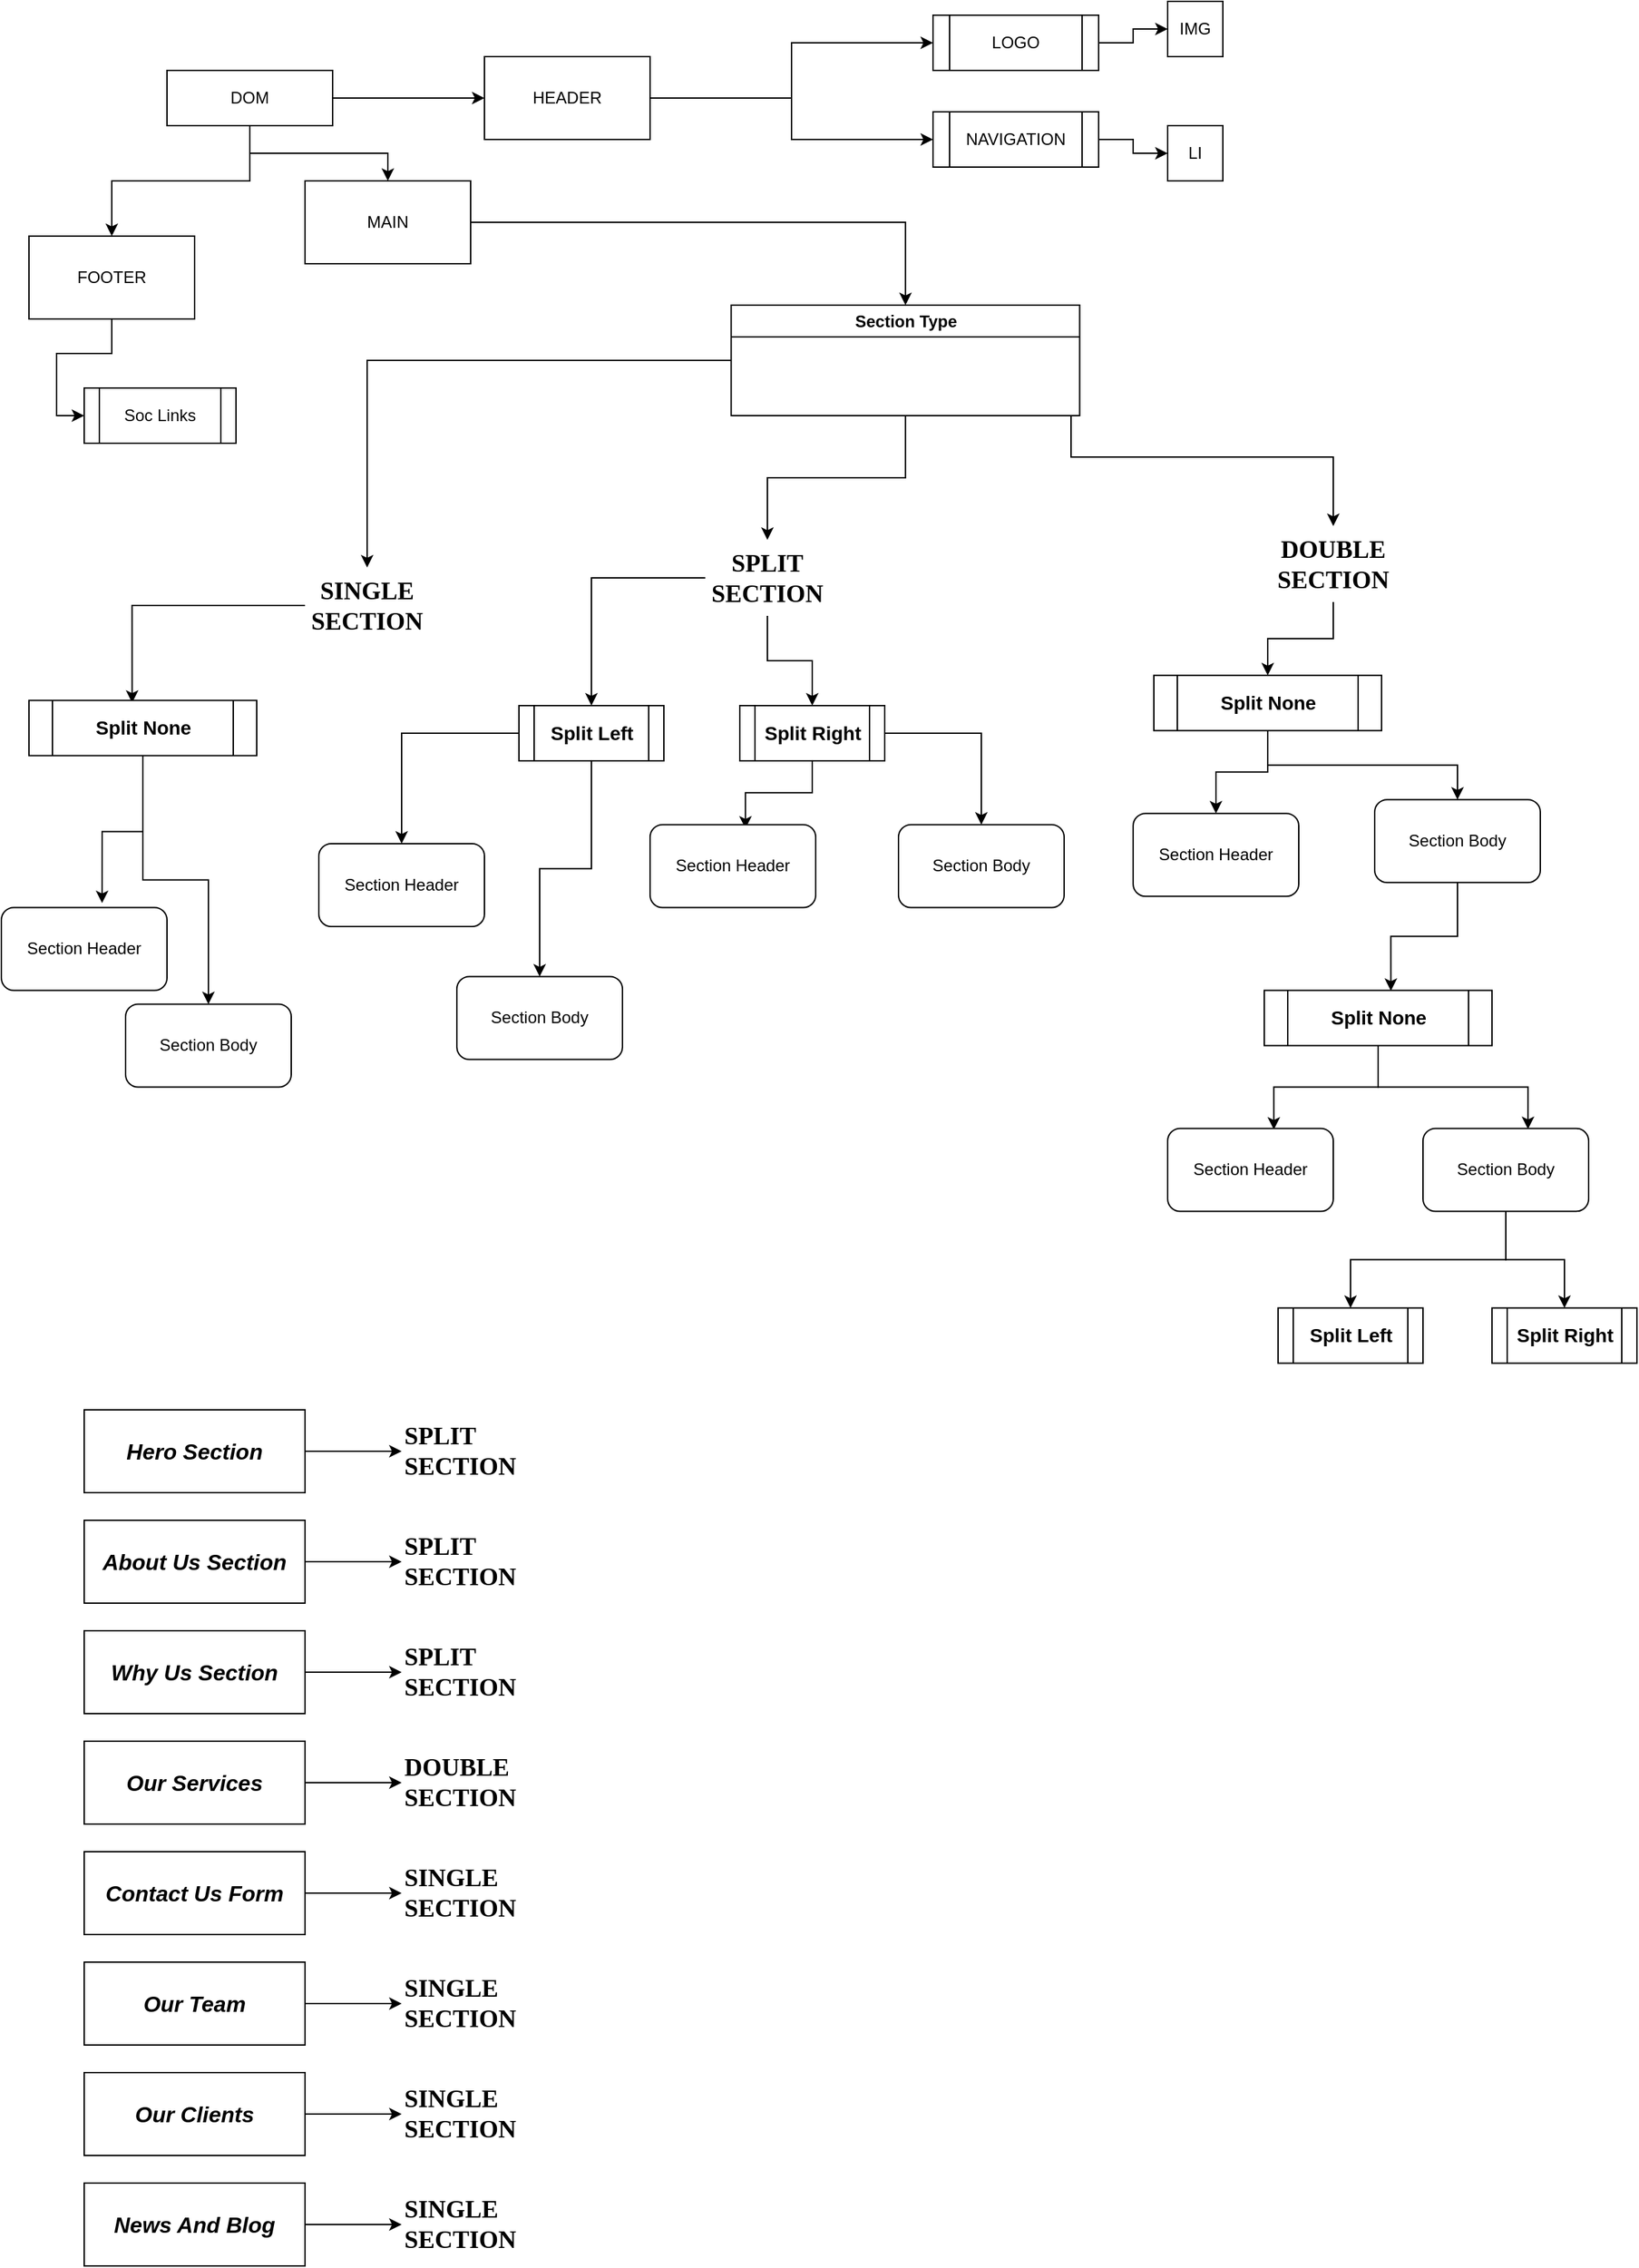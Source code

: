 <mxfile version="21.6.1" type="github">
  <diagram name="Page-1" id="3GMCaoutJsqQsDqICPwn">
    <mxGraphModel dx="4190" dy="3633" grid="1" gridSize="10" guides="1" tooltips="1" connect="1" arrows="1" fold="1" page="1" pageScale="1" pageWidth="850" pageHeight="1100" math="0" shadow="0">
      <root>
        <mxCell id="0" />
        <mxCell id="1" parent="0" />
        <mxCell id="UuIxYVkr14JvkqVsrURw-32" style="edgeStyle=orthogonalEdgeStyle;rounded=0;orthogonalLoop=1;jettySize=auto;html=1;" edge="1" parent="1" source="UuIxYVkr14JvkqVsrURw-1" target="UuIxYVkr14JvkqVsrURw-4">
          <mxGeometry relative="1" as="geometry" />
        </mxCell>
        <mxCell id="UuIxYVkr14JvkqVsrURw-33" style="edgeStyle=orthogonalEdgeStyle;rounded=0;orthogonalLoop=1;jettySize=auto;html=1;" edge="1" parent="1" source="UuIxYVkr14JvkqVsrURw-1" target="UuIxYVkr14JvkqVsrURw-3">
          <mxGeometry relative="1" as="geometry" />
        </mxCell>
        <mxCell id="UuIxYVkr14JvkqVsrURw-36" style="edgeStyle=orthogonalEdgeStyle;rounded=0;orthogonalLoop=1;jettySize=auto;html=1;" edge="1" parent="1" source="UuIxYVkr14JvkqVsrURw-1" target="UuIxYVkr14JvkqVsrURw-2">
          <mxGeometry relative="1" as="geometry" />
        </mxCell>
        <mxCell id="UuIxYVkr14JvkqVsrURw-1" value="DOM" style="rounded=0;whiteSpace=wrap;html=1;" vertex="1" parent="1">
          <mxGeometry x="-750" y="-2120" width="120" height="40" as="geometry" />
        </mxCell>
        <mxCell id="UuIxYVkr14JvkqVsrURw-37" style="edgeStyle=orthogonalEdgeStyle;rounded=0;orthogonalLoop=1;jettySize=auto;html=1;" edge="1" parent="1" source="UuIxYVkr14JvkqVsrURw-2" target="UuIxYVkr14JvkqVsrURw-9">
          <mxGeometry relative="1" as="geometry" />
        </mxCell>
        <mxCell id="UuIxYVkr14JvkqVsrURw-38" style="edgeStyle=orthogonalEdgeStyle;rounded=0;orthogonalLoop=1;jettySize=auto;html=1;" edge="1" parent="1" source="UuIxYVkr14JvkqVsrURw-2" target="UuIxYVkr14JvkqVsrURw-8">
          <mxGeometry relative="1" as="geometry" />
        </mxCell>
        <mxCell id="UuIxYVkr14JvkqVsrURw-2" value="HEADER" style="rounded=0;whiteSpace=wrap;html=1;" vertex="1" parent="1">
          <mxGeometry x="-520" y="-2130" width="120" height="60" as="geometry" />
        </mxCell>
        <mxCell id="UuIxYVkr14JvkqVsrURw-56" style="edgeStyle=orthogonalEdgeStyle;rounded=0;orthogonalLoop=1;jettySize=auto;html=1;entryX=0;entryY=0.5;entryDx=0;entryDy=0;" edge="1" parent="1" source="UuIxYVkr14JvkqVsrURw-3" target="UuIxYVkr14JvkqVsrURw-57">
          <mxGeometry relative="1" as="geometry">
            <mxPoint x="-830" y="-1880" as="targetPoint" />
          </mxGeometry>
        </mxCell>
        <mxCell id="UuIxYVkr14JvkqVsrURw-3" value="FOOTER" style="rounded=0;whiteSpace=wrap;html=1;" vertex="1" parent="1">
          <mxGeometry x="-850" y="-2000" width="120" height="60" as="geometry" />
        </mxCell>
        <mxCell id="UuIxYVkr14JvkqVsrURw-20" style="edgeStyle=orthogonalEdgeStyle;rounded=0;orthogonalLoop=1;jettySize=auto;html=1;" edge="1" parent="1" source="UuIxYVkr14JvkqVsrURw-4" target="UuIxYVkr14JvkqVsrURw-26">
          <mxGeometry relative="1" as="geometry">
            <mxPoint x="-460" y="-1900" as="targetPoint" />
          </mxGeometry>
        </mxCell>
        <mxCell id="UuIxYVkr14JvkqVsrURw-4" value="MAIN" style="rounded=0;whiteSpace=wrap;html=1;" vertex="1" parent="1">
          <mxGeometry x="-650" y="-2040" width="120" height="60" as="geometry" />
        </mxCell>
        <mxCell id="UuIxYVkr14JvkqVsrURw-40" style="edgeStyle=orthogonalEdgeStyle;rounded=0;orthogonalLoop=1;jettySize=auto;html=1;" edge="1" parent="1" source="UuIxYVkr14JvkqVsrURw-8" target="UuIxYVkr14JvkqVsrURw-12">
          <mxGeometry relative="1" as="geometry" />
        </mxCell>
        <mxCell id="UuIxYVkr14JvkqVsrURw-8" value="NAVIGATION" style="shape=process;whiteSpace=wrap;html=1;backgroundOutline=1;" vertex="1" parent="1">
          <mxGeometry x="-195" y="-2090" width="120" height="40" as="geometry" />
        </mxCell>
        <mxCell id="UuIxYVkr14JvkqVsrURw-39" style="edgeStyle=orthogonalEdgeStyle;rounded=0;orthogonalLoop=1;jettySize=auto;html=1;" edge="1" parent="1" source="UuIxYVkr14JvkqVsrURw-9" target="UuIxYVkr14JvkqVsrURw-17">
          <mxGeometry relative="1" as="geometry" />
        </mxCell>
        <mxCell id="UuIxYVkr14JvkqVsrURw-9" value="LOGO" style="shape=process;whiteSpace=wrap;html=1;backgroundOutline=1;" vertex="1" parent="1">
          <mxGeometry x="-195" y="-2160" width="120" height="40" as="geometry" />
        </mxCell>
        <mxCell id="UuIxYVkr14JvkqVsrURw-12" value="LI" style="whiteSpace=wrap;html=1;aspect=fixed;" vertex="1" parent="1">
          <mxGeometry x="-25" y="-2080" width="40" height="40" as="geometry" />
        </mxCell>
        <mxCell id="UuIxYVkr14JvkqVsrURw-17" value="IMG" style="whiteSpace=wrap;html=1;aspect=fixed;" vertex="1" parent="1">
          <mxGeometry x="-25" y="-2170" width="40" height="40" as="geometry" />
        </mxCell>
        <mxCell id="UuIxYVkr14JvkqVsrURw-23" value="Section Header" style="rounded=1;whiteSpace=wrap;html=1;" vertex="1" parent="1">
          <mxGeometry x="-50" y="-1581.88" width="120" height="60" as="geometry" />
        </mxCell>
        <mxCell id="UuIxYVkr14JvkqVsrURw-132" style="edgeStyle=orthogonalEdgeStyle;rounded=0;orthogonalLoop=1;jettySize=auto;html=1;entryX=0.556;entryY=0.009;entryDx=0;entryDy=0;entryPerimeter=0;" edge="1" parent="1" source="UuIxYVkr14JvkqVsrURw-24" target="UuIxYVkr14JvkqVsrURw-131">
          <mxGeometry relative="1" as="geometry" />
        </mxCell>
        <mxCell id="UuIxYVkr14JvkqVsrURw-24" value="Section Body" style="rounded=1;whiteSpace=wrap;html=1;glass=0;" vertex="1" parent="1">
          <mxGeometry x="125" y="-1591.88" width="120" height="60" as="geometry" />
        </mxCell>
        <mxCell id="UuIxYVkr14JvkqVsrURw-30" style="edgeStyle=orthogonalEdgeStyle;rounded=0;orthogonalLoop=1;jettySize=auto;html=1;" edge="1" parent="1" source="UuIxYVkr14JvkqVsrURw-26" target="UuIxYVkr14JvkqVsrURw-28">
          <mxGeometry relative="1" as="geometry" />
        </mxCell>
        <mxCell id="UuIxYVkr14JvkqVsrURw-31" style="edgeStyle=orthogonalEdgeStyle;rounded=0;orthogonalLoop=1;jettySize=auto;html=1;" edge="1" parent="1" source="UuIxYVkr14JvkqVsrURw-26" target="UuIxYVkr14JvkqVsrURw-27">
          <mxGeometry relative="1" as="geometry" />
        </mxCell>
        <mxCell id="UuIxYVkr14JvkqVsrURw-42" style="edgeStyle=orthogonalEdgeStyle;rounded=0;orthogonalLoop=1;jettySize=auto;html=1;entryX=0.5;entryY=0;entryDx=0;entryDy=0;" edge="1" parent="1" source="UuIxYVkr14JvkqVsrURw-26" target="UuIxYVkr14JvkqVsrURw-41">
          <mxGeometry relative="1" as="geometry">
            <Array as="points">
              <mxPoint x="-95" y="-1840" />
            </Array>
          </mxGeometry>
        </mxCell>
        <mxCell id="UuIxYVkr14JvkqVsrURw-26" value="Section Type" style="swimlane;whiteSpace=wrap;html=1;" vertex="1" parent="1">
          <mxGeometry x="-341.25" y="-1950" width="252.5" height="80" as="geometry" />
        </mxCell>
        <mxCell id="UuIxYVkr14JvkqVsrURw-120" style="edgeStyle=orthogonalEdgeStyle;rounded=0;orthogonalLoop=1;jettySize=auto;html=1;entryX=0.5;entryY=0;entryDx=0;entryDy=0;" edge="1" parent="1" source="UuIxYVkr14JvkqVsrURw-27" target="UuIxYVkr14JvkqVsrURw-68">
          <mxGeometry relative="1" as="geometry" />
        </mxCell>
        <mxCell id="UuIxYVkr14JvkqVsrURw-121" style="edgeStyle=orthogonalEdgeStyle;rounded=0;orthogonalLoop=1;jettySize=auto;html=1;" edge="1" parent="1" source="UuIxYVkr14JvkqVsrURw-27" target="UuIxYVkr14JvkqVsrURw-69">
          <mxGeometry relative="1" as="geometry" />
        </mxCell>
        <mxCell id="UuIxYVkr14JvkqVsrURw-27" value="&lt;font style=&quot;font-size: 18px;&quot; face=&quot;Lucida Console&quot;&gt;&lt;b&gt;SPLIT&lt;br&gt;SECTION&lt;/b&gt;&lt;/font&gt;" style="text;html=1;strokeColor=none;fillColor=none;align=center;verticalAlign=middle;whiteSpace=wrap;rounded=0;" vertex="1" parent="1">
          <mxGeometry x="-360" y="-1780" width="90" height="55" as="geometry" />
        </mxCell>
        <mxCell id="UuIxYVkr14JvkqVsrURw-122" style="edgeStyle=orthogonalEdgeStyle;rounded=0;orthogonalLoop=1;jettySize=auto;html=1;entryX=0.453;entryY=0.044;entryDx=0;entryDy=0;entryPerimeter=0;" edge="1" parent="1" source="UuIxYVkr14JvkqVsrURw-28" target="UuIxYVkr14JvkqVsrURw-67">
          <mxGeometry relative="1" as="geometry" />
        </mxCell>
        <mxCell id="UuIxYVkr14JvkqVsrURw-28" value="&lt;font style=&quot;font-size: 18px;&quot; face=&quot;Lucida Console&quot;&gt;&lt;b&gt;SINGLE&lt;br&gt;SECTION&lt;/b&gt;&lt;/font&gt;" style="text;html=1;strokeColor=none;fillColor=none;align=center;verticalAlign=middle;whiteSpace=wrap;rounded=0;glass=0;" vertex="1" parent="1">
          <mxGeometry x="-650" y="-1760" width="90" height="55" as="geometry" />
        </mxCell>
        <mxCell id="UuIxYVkr14JvkqVsrURw-126" style="edgeStyle=orthogonalEdgeStyle;rounded=0;orthogonalLoop=1;jettySize=auto;html=1;entryX=0.5;entryY=0;entryDx=0;entryDy=0;" edge="1" parent="1" source="UuIxYVkr14JvkqVsrURw-41" target="UuIxYVkr14JvkqVsrURw-71">
          <mxGeometry relative="1" as="geometry" />
        </mxCell>
        <mxCell id="UuIxYVkr14JvkqVsrURw-41" value="&lt;font style=&quot;font-size: 18px;&quot; face=&quot;Lucida Console&quot;&gt;&lt;b&gt;DOUBLE&lt;br&gt;SECTION&lt;/b&gt;&lt;/font&gt;" style="text;html=1;strokeColor=none;fillColor=none;align=center;verticalAlign=middle;whiteSpace=wrap;rounded=0;" vertex="1" parent="1">
          <mxGeometry x="50" y="-1790" width="90" height="55" as="geometry" />
        </mxCell>
        <mxCell id="UuIxYVkr14JvkqVsrURw-45" value="Section Body" style="rounded=1;whiteSpace=wrap;html=1;" vertex="1" parent="1">
          <mxGeometry x="-780" y="-1443.76" width="120" height="60" as="geometry" />
        </mxCell>
        <mxCell id="UuIxYVkr14JvkqVsrURw-46" value="Section Header" style="rounded=1;whiteSpace=wrap;html=1;" vertex="1" parent="1">
          <mxGeometry x="-870" y="-1513.76" width="120" height="60" as="geometry" />
        </mxCell>
        <mxCell id="UuIxYVkr14JvkqVsrURw-49" value="Section Body" style="rounded=1;whiteSpace=wrap;html=1;" vertex="1" parent="1">
          <mxGeometry x="-540" y="-1463.76" width="120" height="60" as="geometry" />
        </mxCell>
        <mxCell id="UuIxYVkr14JvkqVsrURw-50" value="Section Header" style="rounded=1;whiteSpace=wrap;html=1;" vertex="1" parent="1">
          <mxGeometry x="-640" y="-1560" width="120" height="60" as="geometry" />
        </mxCell>
        <mxCell id="UuIxYVkr14JvkqVsrURw-57" value="Soc Links" style="shape=process;whiteSpace=wrap;html=1;backgroundOutline=1;" vertex="1" parent="1">
          <mxGeometry x="-810" y="-1890" width="110" height="40" as="geometry" />
        </mxCell>
        <mxCell id="UuIxYVkr14JvkqVsrURw-110" style="edgeStyle=orthogonalEdgeStyle;rounded=0;orthogonalLoop=1;jettySize=auto;html=1;entryX=0.608;entryY=-0.053;entryDx=0;entryDy=0;entryPerimeter=0;" edge="1" parent="1" source="UuIxYVkr14JvkqVsrURw-67" target="UuIxYVkr14JvkqVsrURw-46">
          <mxGeometry relative="1" as="geometry" />
        </mxCell>
        <mxCell id="UuIxYVkr14JvkqVsrURw-111" style="edgeStyle=orthogonalEdgeStyle;rounded=0;orthogonalLoop=1;jettySize=auto;html=1;" edge="1" parent="1" source="UuIxYVkr14JvkqVsrURw-67" target="UuIxYVkr14JvkqVsrURw-45">
          <mxGeometry relative="1" as="geometry" />
        </mxCell>
        <mxCell id="UuIxYVkr14JvkqVsrURw-67" value="&lt;b style=&quot;border-color: var(--border-color);&quot;&gt;&lt;font style=&quot;font-size: 14px;&quot;&gt;Split None&lt;/font&gt;&lt;/b&gt;" style="shape=process;whiteSpace=wrap;html=1;backgroundOutline=1;" vertex="1" parent="1">
          <mxGeometry x="-850" y="-1663.76" width="165" height="40" as="geometry" />
        </mxCell>
        <mxCell id="UuIxYVkr14JvkqVsrURw-112" style="edgeStyle=orthogonalEdgeStyle;rounded=0;orthogonalLoop=1;jettySize=auto;html=1;" edge="1" parent="1" source="UuIxYVkr14JvkqVsrURw-68" target="UuIxYVkr14JvkqVsrURw-50">
          <mxGeometry relative="1" as="geometry" />
        </mxCell>
        <mxCell id="UuIxYVkr14JvkqVsrURw-113" style="edgeStyle=orthogonalEdgeStyle;rounded=0;orthogonalLoop=1;jettySize=auto;html=1;" edge="1" parent="1" source="UuIxYVkr14JvkqVsrURw-68" target="UuIxYVkr14JvkqVsrURw-49">
          <mxGeometry relative="1" as="geometry" />
        </mxCell>
        <mxCell id="UuIxYVkr14JvkqVsrURw-68" value="&lt;b style=&quot;border-color: var(--border-color);&quot;&gt;&lt;font style=&quot;font-size: 14px;&quot;&gt;Split Left&lt;/font&gt;&lt;/b&gt;" style="shape=process;whiteSpace=wrap;html=1;backgroundOutline=1;" vertex="1" parent="1">
          <mxGeometry x="-495" y="-1660" width="105" height="40" as="geometry" />
        </mxCell>
        <mxCell id="UuIxYVkr14JvkqVsrURw-119" style="edgeStyle=orthogonalEdgeStyle;rounded=0;orthogonalLoop=1;jettySize=auto;html=1;" edge="1" parent="1" source="UuIxYVkr14JvkqVsrURw-69" target="UuIxYVkr14JvkqVsrURw-118">
          <mxGeometry relative="1" as="geometry" />
        </mxCell>
        <mxCell id="UuIxYVkr14JvkqVsrURw-123" style="edgeStyle=orthogonalEdgeStyle;rounded=0;orthogonalLoop=1;jettySize=auto;html=1;entryX=0.576;entryY=0.047;entryDx=0;entryDy=0;entryPerimeter=0;" edge="1" parent="1" source="UuIxYVkr14JvkqVsrURw-69" target="UuIxYVkr14JvkqVsrURw-116">
          <mxGeometry relative="1" as="geometry" />
        </mxCell>
        <mxCell id="UuIxYVkr14JvkqVsrURw-69" value="&lt;b style=&quot;border-color: var(--border-color);&quot;&gt;&lt;font style=&quot;font-size: 14px;&quot;&gt;Split Right&lt;/font&gt;&lt;/b&gt;" style="shape=process;whiteSpace=wrap;html=1;backgroundOutline=1;" vertex="1" parent="1">
          <mxGeometry x="-335" y="-1660" width="105" height="40" as="geometry" />
        </mxCell>
        <mxCell id="UuIxYVkr14JvkqVsrURw-127" style="edgeStyle=orthogonalEdgeStyle;rounded=0;orthogonalLoop=1;jettySize=auto;html=1;entryX=0.5;entryY=0;entryDx=0;entryDy=0;" edge="1" parent="1" source="UuIxYVkr14JvkqVsrURw-71" target="UuIxYVkr14JvkqVsrURw-24">
          <mxGeometry relative="1" as="geometry" />
        </mxCell>
        <mxCell id="UuIxYVkr14JvkqVsrURw-128" style="edgeStyle=orthogonalEdgeStyle;rounded=0;orthogonalLoop=1;jettySize=auto;html=1;" edge="1" parent="1" source="UuIxYVkr14JvkqVsrURw-71" target="UuIxYVkr14JvkqVsrURw-23">
          <mxGeometry relative="1" as="geometry" />
        </mxCell>
        <mxCell id="UuIxYVkr14JvkqVsrURw-71" value="&lt;b style=&quot;border-color: var(--border-color);&quot;&gt;&lt;font style=&quot;font-size: 14px;&quot;&gt;Split None&lt;/font&gt;&lt;/b&gt;" style="shape=process;whiteSpace=wrap;html=1;backgroundOutline=1;" vertex="1" parent="1">
          <mxGeometry x="-35" y="-1681.88" width="165" height="40" as="geometry" />
        </mxCell>
        <mxCell id="UuIxYVkr14JvkqVsrURw-72" value="&lt;b style=&quot;border-color: var(--border-color);&quot;&gt;&lt;font style=&quot;font-size: 14px;&quot;&gt;Split Left&lt;/font&gt;&lt;/b&gt;" style="shape=process;whiteSpace=wrap;html=1;backgroundOutline=1;" vertex="1" parent="1">
          <mxGeometry x="55" y="-1223.76" width="105" height="40" as="geometry" />
        </mxCell>
        <mxCell id="UuIxYVkr14JvkqVsrURw-73" value="&lt;b style=&quot;border-color: var(--border-color);&quot;&gt;&lt;font style=&quot;font-size: 14px;&quot;&gt;Split Right&lt;/font&gt;&lt;/b&gt;" style="shape=process;whiteSpace=wrap;html=1;backgroundOutline=1;" vertex="1" parent="1">
          <mxGeometry x="210" y="-1223.76" width="105" height="40" as="geometry" />
        </mxCell>
        <mxCell id="UuIxYVkr14JvkqVsrURw-100" style="edgeStyle=orthogonalEdgeStyle;rounded=0;orthogonalLoop=1;jettySize=auto;html=1;" edge="1" parent="1" source="UuIxYVkr14JvkqVsrURw-81" target="UuIxYVkr14JvkqVsrURw-91">
          <mxGeometry relative="1" as="geometry" />
        </mxCell>
        <mxCell id="UuIxYVkr14JvkqVsrURw-81" value="Why Us Section" style="whiteSpace=wrap;align=center;html=1;fontStyle=3;fontSize=16;" vertex="1" parent="1">
          <mxGeometry x="-810" y="-990" width="160" height="60" as="geometry" />
        </mxCell>
        <mxCell id="UuIxYVkr14JvkqVsrURw-105" style="edgeStyle=orthogonalEdgeStyle;rounded=0;orthogonalLoop=1;jettySize=auto;html=1;" edge="1" parent="1" source="UuIxYVkr14JvkqVsrURw-82" target="UuIxYVkr14JvkqVsrURw-97">
          <mxGeometry relative="1" as="geometry" />
        </mxCell>
        <mxCell id="UuIxYVkr14JvkqVsrURw-82" value="News And Blog" style="whiteSpace=wrap;align=center;html=1;fontStyle=3;fontSize=16;" vertex="1" parent="1">
          <mxGeometry x="-810" y="-590" width="160" height="60" as="geometry" />
        </mxCell>
        <mxCell id="UuIxYVkr14JvkqVsrURw-104" style="edgeStyle=orthogonalEdgeStyle;rounded=0;orthogonalLoop=1;jettySize=auto;html=1;" edge="1" parent="1" source="UuIxYVkr14JvkqVsrURw-83" target="UuIxYVkr14JvkqVsrURw-96">
          <mxGeometry relative="1" as="geometry" />
        </mxCell>
        <mxCell id="UuIxYVkr14JvkqVsrURw-83" value="Our Clients" style="whiteSpace=wrap;align=center;html=1;fontStyle=3;fontSize=16;" vertex="1" parent="1">
          <mxGeometry x="-810" y="-670" width="160" height="60" as="geometry" />
        </mxCell>
        <mxCell id="UuIxYVkr14JvkqVsrURw-103" style="edgeStyle=orthogonalEdgeStyle;rounded=0;orthogonalLoop=1;jettySize=auto;html=1;" edge="1" parent="1" source="UuIxYVkr14JvkqVsrURw-84" target="UuIxYVkr14JvkqVsrURw-95">
          <mxGeometry relative="1" as="geometry" />
        </mxCell>
        <mxCell id="UuIxYVkr14JvkqVsrURw-84" value="Our Team" style="whiteSpace=wrap;align=center;html=1;fontStyle=3;fontSize=16;" vertex="1" parent="1">
          <mxGeometry x="-810" y="-750" width="160" height="60" as="geometry" />
        </mxCell>
        <mxCell id="UuIxYVkr14JvkqVsrURw-102" style="edgeStyle=orthogonalEdgeStyle;rounded=0;orthogonalLoop=1;jettySize=auto;html=1;" edge="1" parent="1" source="UuIxYVkr14JvkqVsrURw-85" target="UuIxYVkr14JvkqVsrURw-94">
          <mxGeometry relative="1" as="geometry" />
        </mxCell>
        <mxCell id="UuIxYVkr14JvkqVsrURw-85" value="Contact Us Form" style="whiteSpace=wrap;align=center;html=1;fontStyle=3;fontSize=16;" vertex="1" parent="1">
          <mxGeometry x="-810" y="-830" width="160" height="60" as="geometry" />
        </mxCell>
        <mxCell id="UuIxYVkr14JvkqVsrURw-99" style="edgeStyle=orthogonalEdgeStyle;rounded=0;orthogonalLoop=1;jettySize=auto;html=1;" edge="1" parent="1" source="UuIxYVkr14JvkqVsrURw-86" target="UuIxYVkr14JvkqVsrURw-92">
          <mxGeometry relative="1" as="geometry" />
        </mxCell>
        <mxCell id="UuIxYVkr14JvkqVsrURw-86" value="About Us Section" style="whiteSpace=wrap;align=center;html=1;fontStyle=3;fontSize=16;" vertex="1" parent="1">
          <mxGeometry x="-810" y="-1070" width="160" height="60" as="geometry" />
        </mxCell>
        <mxCell id="UuIxYVkr14JvkqVsrURw-98" style="edgeStyle=orthogonalEdgeStyle;rounded=0;orthogonalLoop=1;jettySize=auto;html=1;entryX=0;entryY=0.5;entryDx=0;entryDy=0;" edge="1" parent="1" source="UuIxYVkr14JvkqVsrURw-87" target="UuIxYVkr14JvkqVsrURw-90">
          <mxGeometry relative="1" as="geometry" />
        </mxCell>
        <mxCell id="UuIxYVkr14JvkqVsrURw-87" value="Hero Section" style="align=center;whiteSpace=wrap;fontStyle=3;fontSize=16;" vertex="1" parent="1">
          <mxGeometry x="-810" y="-1150" width="160" height="60" as="geometry" />
        </mxCell>
        <mxCell id="UuIxYVkr14JvkqVsrURw-101" style="edgeStyle=orthogonalEdgeStyle;rounded=0;orthogonalLoop=1;jettySize=auto;html=1;entryX=0;entryY=0.5;entryDx=0;entryDy=0;" edge="1" parent="1" source="UuIxYVkr14JvkqVsrURw-88" target="UuIxYVkr14JvkqVsrURw-93">
          <mxGeometry relative="1" as="geometry" />
        </mxCell>
        <mxCell id="UuIxYVkr14JvkqVsrURw-88" value="Our Services" style="whiteSpace=wrap;align=center;html=1;fontStyle=3;fontSize=16;" vertex="1" parent="1">
          <mxGeometry x="-810" y="-910" width="160" height="60" as="geometry" />
        </mxCell>
        <mxCell id="UuIxYVkr14JvkqVsrURw-90" value="&lt;font style=&quot;font-size: 18px;&quot; face=&quot;Lucida Console&quot;&gt;&lt;b&gt;SPLIT&lt;br&gt;SECTION&lt;/b&gt;&lt;/font&gt;" style="text;html=1;strokeColor=none;fillColor=none;align=left;verticalAlign=middle;whiteSpace=wrap;rounded=0;" vertex="1" parent="1">
          <mxGeometry x="-580" y="-1150" width="120" height="60" as="geometry" />
        </mxCell>
        <mxCell id="UuIxYVkr14JvkqVsrURw-91" value="&lt;font style=&quot;font-size: 18px;&quot; face=&quot;Lucida Console&quot;&gt;&lt;b&gt;SPLIT&lt;br&gt;SECTION&lt;/b&gt;&lt;/font&gt;" style="text;html=1;strokeColor=none;fillColor=none;align=left;verticalAlign=middle;whiteSpace=wrap;rounded=0;" vertex="1" parent="1">
          <mxGeometry x="-580" y="-990" width="120" height="60" as="geometry" />
        </mxCell>
        <mxCell id="UuIxYVkr14JvkqVsrURw-92" value="&lt;font style=&quot;font-size: 18px;&quot; face=&quot;Lucida Console&quot;&gt;&lt;b&gt;SPLIT&lt;br&gt;SECTION&lt;/b&gt;&lt;/font&gt;" style="text;html=1;strokeColor=none;fillColor=none;align=left;verticalAlign=middle;whiteSpace=wrap;rounded=0;" vertex="1" parent="1">
          <mxGeometry x="-580" y="-1070" width="120" height="60" as="geometry" />
        </mxCell>
        <mxCell id="UuIxYVkr14JvkqVsrURw-93" value="&lt;font style=&quot;font-size: 18px;&quot; face=&quot;Lucida Console&quot;&gt;&lt;b&gt;DOUBLE&lt;br&gt;SECTION&lt;/b&gt;&lt;/font&gt;" style="text;html=1;strokeColor=none;fillColor=none;align=left;verticalAlign=middle;whiteSpace=wrap;rounded=0;" vertex="1" parent="1">
          <mxGeometry x="-580" y="-910" width="120" height="60" as="geometry" />
        </mxCell>
        <mxCell id="UuIxYVkr14JvkqVsrURw-94" value="&lt;font style=&quot;font-size: 18px;&quot; face=&quot;Lucida Console&quot;&gt;&lt;b&gt;SINGLE&lt;br&gt;SECTION&lt;/b&gt;&lt;/font&gt;" style="text;html=1;strokeColor=none;fillColor=none;align=left;verticalAlign=middle;whiteSpace=wrap;rounded=0;" vertex="1" parent="1">
          <mxGeometry x="-580" y="-830" width="120" height="60" as="geometry" />
        </mxCell>
        <mxCell id="UuIxYVkr14JvkqVsrURw-95" value="&lt;font style=&quot;font-size: 18px;&quot; face=&quot;Lucida Console&quot;&gt;&lt;b&gt;SINGLE&lt;br&gt;SECTION&lt;/b&gt;&lt;/font&gt;" style="text;html=1;strokeColor=none;fillColor=none;align=left;verticalAlign=middle;whiteSpace=wrap;rounded=0;" vertex="1" parent="1">
          <mxGeometry x="-580" y="-750" width="120" height="60" as="geometry" />
        </mxCell>
        <mxCell id="UuIxYVkr14JvkqVsrURw-96" value="&lt;font style=&quot;font-size: 18px;&quot; face=&quot;Lucida Console&quot;&gt;&lt;b&gt;SINGLE&lt;br&gt;SECTION&lt;/b&gt;&lt;/font&gt;" style="text;html=1;strokeColor=none;fillColor=none;align=left;verticalAlign=middle;whiteSpace=wrap;rounded=0;" vertex="1" parent="1">
          <mxGeometry x="-580" y="-670" width="120" height="60" as="geometry" />
        </mxCell>
        <mxCell id="UuIxYVkr14JvkqVsrURw-97" value="&lt;font style=&quot;font-size: 18px;&quot; face=&quot;Lucida Console&quot;&gt;&lt;b&gt;SINGLE&lt;br&gt;SECTION&lt;/b&gt;&lt;/font&gt;" style="text;html=1;strokeColor=none;fillColor=none;align=left;verticalAlign=middle;whiteSpace=wrap;rounded=0;" vertex="1" parent="1">
          <mxGeometry x="-580" y="-590" width="120" height="60" as="geometry" />
        </mxCell>
        <mxCell id="UuIxYVkr14JvkqVsrURw-116" value="Section Header" style="rounded=1;whiteSpace=wrap;html=1;" vertex="1" parent="1">
          <mxGeometry x="-400" y="-1573.76" width="120" height="60" as="geometry" />
        </mxCell>
        <mxCell id="UuIxYVkr14JvkqVsrURw-118" value="Section Body" style="rounded=1;whiteSpace=wrap;html=1;" vertex="1" parent="1">
          <mxGeometry x="-220" y="-1573.76" width="120" height="60" as="geometry" />
        </mxCell>
        <mxCell id="UuIxYVkr14JvkqVsrURw-135" style="edgeStyle=orthogonalEdgeStyle;rounded=0;orthogonalLoop=1;jettySize=auto;html=1;entryX=0.641;entryY=0.014;entryDx=0;entryDy=0;entryPerimeter=0;" edge="1" parent="1" source="UuIxYVkr14JvkqVsrURw-131" target="UuIxYVkr14JvkqVsrURw-133">
          <mxGeometry relative="1" as="geometry" />
        </mxCell>
        <mxCell id="UuIxYVkr14JvkqVsrURw-136" style="edgeStyle=orthogonalEdgeStyle;rounded=0;orthogonalLoop=1;jettySize=auto;html=1;entryX=0.634;entryY=0.008;entryDx=0;entryDy=0;entryPerimeter=0;" edge="1" parent="1" source="UuIxYVkr14JvkqVsrURw-131" target="UuIxYVkr14JvkqVsrURw-134">
          <mxGeometry relative="1" as="geometry" />
        </mxCell>
        <mxCell id="UuIxYVkr14JvkqVsrURw-131" value="&lt;b style=&quot;border-color: var(--border-color);&quot;&gt;&lt;font style=&quot;font-size: 14px;&quot;&gt;Split None&lt;/font&gt;&lt;/b&gt;" style="shape=process;whiteSpace=wrap;html=1;backgroundOutline=1;" vertex="1" parent="1">
          <mxGeometry x="45" y="-1453.76" width="165" height="40" as="geometry" />
        </mxCell>
        <mxCell id="UuIxYVkr14JvkqVsrURw-133" value="Section Header" style="rounded=1;whiteSpace=wrap;html=1;" vertex="1" parent="1">
          <mxGeometry x="-25" y="-1353.76" width="120" height="60" as="geometry" />
        </mxCell>
        <mxCell id="UuIxYVkr14JvkqVsrURw-137" style="edgeStyle=orthogonalEdgeStyle;rounded=0;orthogonalLoop=1;jettySize=auto;html=1;entryX=0.5;entryY=0;entryDx=0;entryDy=0;" edge="1" parent="1" source="UuIxYVkr14JvkqVsrURw-134" target="UuIxYVkr14JvkqVsrURw-72">
          <mxGeometry relative="1" as="geometry" />
        </mxCell>
        <mxCell id="UuIxYVkr14JvkqVsrURw-138" style="edgeStyle=orthogonalEdgeStyle;rounded=0;orthogonalLoop=1;jettySize=auto;html=1;entryX=0.5;entryY=0;entryDx=0;entryDy=0;" edge="1" parent="1" source="UuIxYVkr14JvkqVsrURw-134" target="UuIxYVkr14JvkqVsrURw-73">
          <mxGeometry relative="1" as="geometry" />
        </mxCell>
        <mxCell id="UuIxYVkr14JvkqVsrURw-134" value="Section Body" style="rounded=1;whiteSpace=wrap;html=1;glass=0;" vertex="1" parent="1">
          <mxGeometry x="160" y="-1353.76" width="120" height="60" as="geometry" />
        </mxCell>
      </root>
    </mxGraphModel>
  </diagram>
</mxfile>

